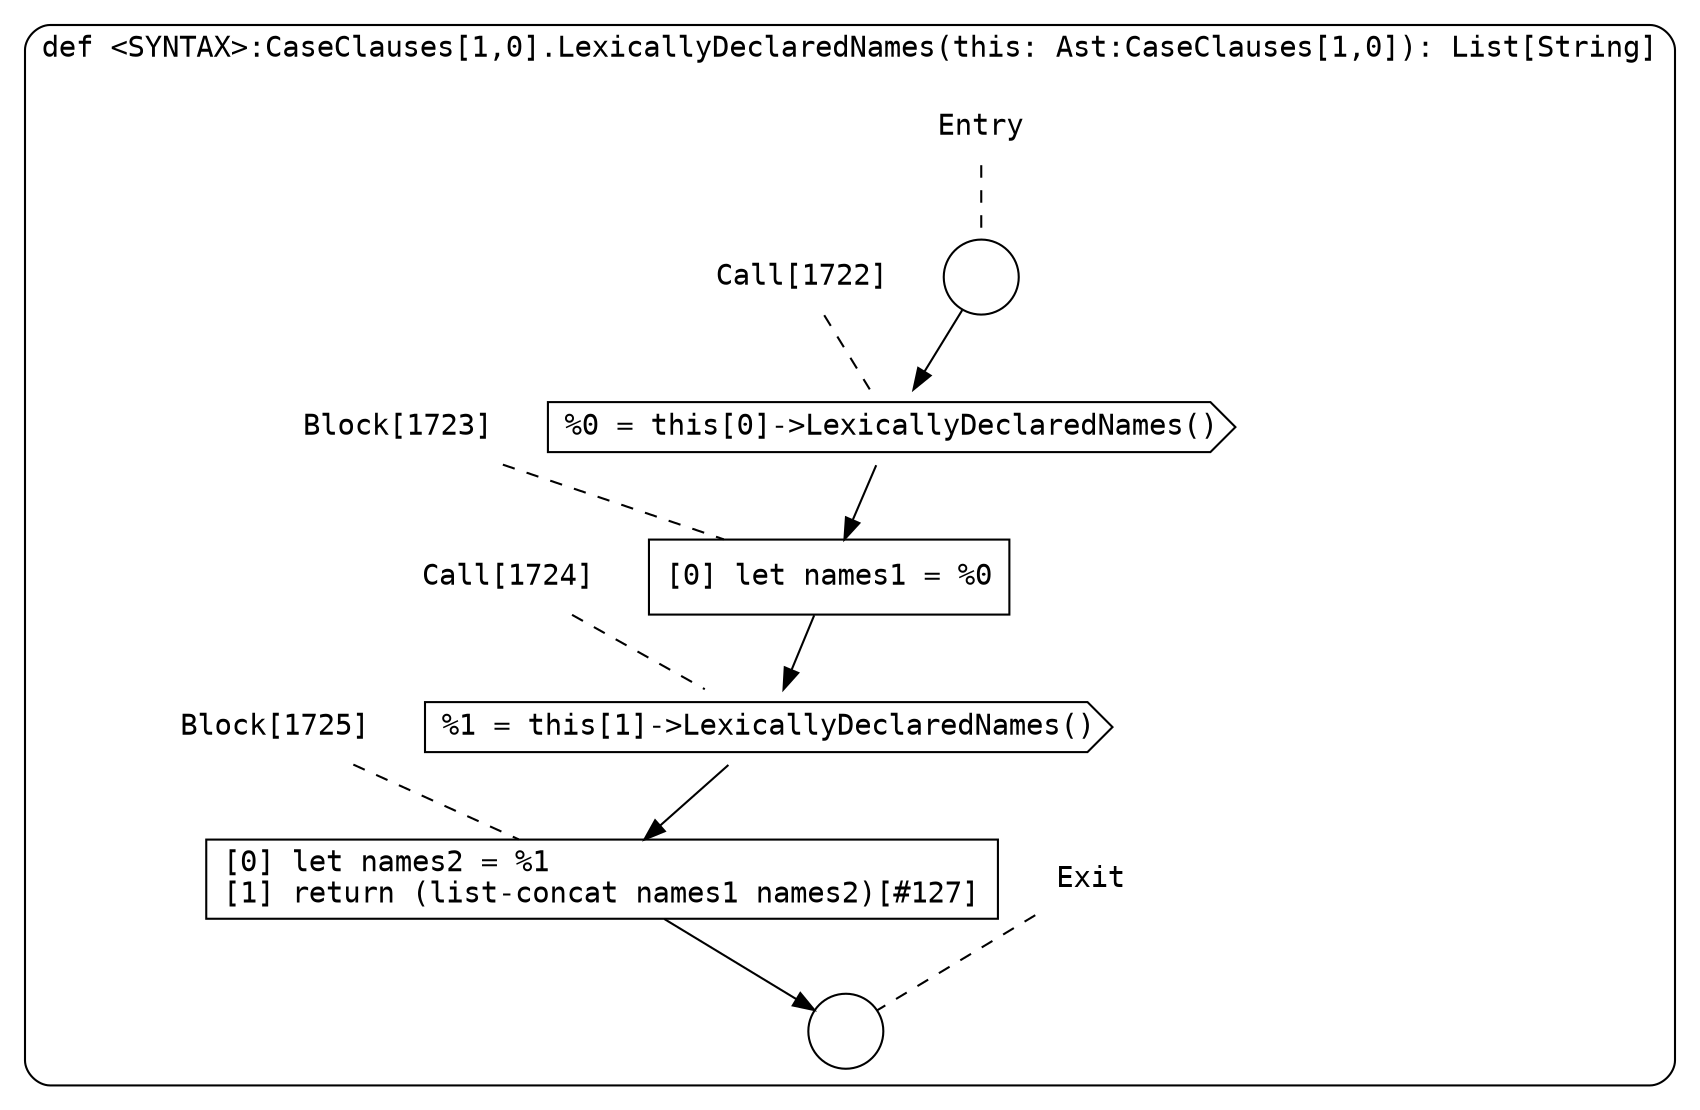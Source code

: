 digraph {
  graph [fontname = "Consolas"]
  node [fontname = "Consolas"]
  edge [fontname = "Consolas"]
  subgraph cluster265 {
    label = "def <SYNTAX>:CaseClauses[1,0].LexicallyDeclaredNames(this: Ast:CaseClauses[1,0]): List[String]"
    style = rounded
    cluster265_entry_name [shape=none, label=<<font color="black">Entry</font>>]
    cluster265_entry_name -> cluster265_entry [arrowhead=none, color="black", style=dashed]
    cluster265_entry [shape=circle label=" " color="black" fillcolor="white" style=filled]
    cluster265_entry -> node1722 [color="black"]
    cluster265_exit_name [shape=none, label=<<font color="black">Exit</font>>]
    cluster265_exit_name -> cluster265_exit [arrowhead=none, color="black", style=dashed]
    cluster265_exit [shape=circle label=" " color="black" fillcolor="white" style=filled]
    node1722_name [shape=none, label=<<font color="black">Call[1722]</font>>]
    node1722_name -> node1722 [arrowhead=none, color="black", style=dashed]
    node1722 [shape=cds, label=<<font color="black">%0 = this[0]-&gt;LexicallyDeclaredNames()</font>> color="black" fillcolor="white", style=filled]
    node1722 -> node1723 [color="black"]
    node1723_name [shape=none, label=<<font color="black">Block[1723]</font>>]
    node1723_name -> node1723 [arrowhead=none, color="black", style=dashed]
    node1723 [shape=box, label=<<font color="black">[0] let names1 = %0<BR ALIGN="LEFT"/></font>> color="black" fillcolor="white", style=filled]
    node1723 -> node1724 [color="black"]
    node1724_name [shape=none, label=<<font color="black">Call[1724]</font>>]
    node1724_name -> node1724 [arrowhead=none, color="black", style=dashed]
    node1724 [shape=cds, label=<<font color="black">%1 = this[1]-&gt;LexicallyDeclaredNames()</font>> color="black" fillcolor="white", style=filled]
    node1724 -> node1725 [color="black"]
    node1725_name [shape=none, label=<<font color="black">Block[1725]</font>>]
    node1725_name -> node1725 [arrowhead=none, color="black", style=dashed]
    node1725 [shape=box, label=<<font color="black">[0] let names2 = %1<BR ALIGN="LEFT"/>[1] return (list-concat names1 names2)[#127]<BR ALIGN="LEFT"/></font>> color="black" fillcolor="white", style=filled]
    node1725 -> cluster265_exit [color="black"]
  }
}